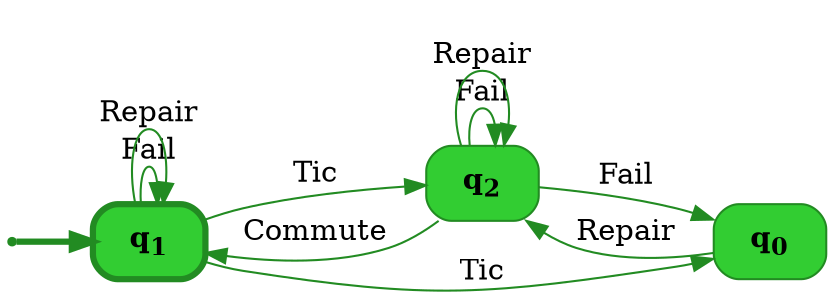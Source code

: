 digraph g {

	rankdir="LR"

	__invisible__[shape="point", color="forestgreen"]
	q1[label=<<b>q<sub>1</sub></b>>, shape="box", style="rounded, filled", fillcolor="limegreen", color="forestgreen", penwidth=3] // Initial
	q2[label=<<b>q<sub>2</sub></b>>, shape="box", style="rounded, filled", fillcolor="limegreen", color="forestgreen"]
	q0[label=<<b>q<sub>0</sub></b>>, shape="box", style="rounded, filled", fillcolor="limegreen", color="forestgreen"]

	__invisible__ -> q1[penwidth=3, color="forestgreen"]
	q1 -> q2[label=<Tic>, color="forestgreen"]
	q2 -> q1[label=<Commute>, color="forestgreen"]
	q2 -> q2[label=<Fail>, color="forestgreen"]
	q2 -> q2[label=<Repair>, color="forestgreen"]
	q2 -> q0[label=<Fail>, color="forestgreen"]
	q0 -> q2[label=<Repair>, color="forestgreen"]
	q1 -> q1[label=<Fail>, color="forestgreen"]
	q1 -> q1[label=<Repair>, color="forestgreen"]
	q1 -> q0[label=<Tic>, color="forestgreen"]

}
